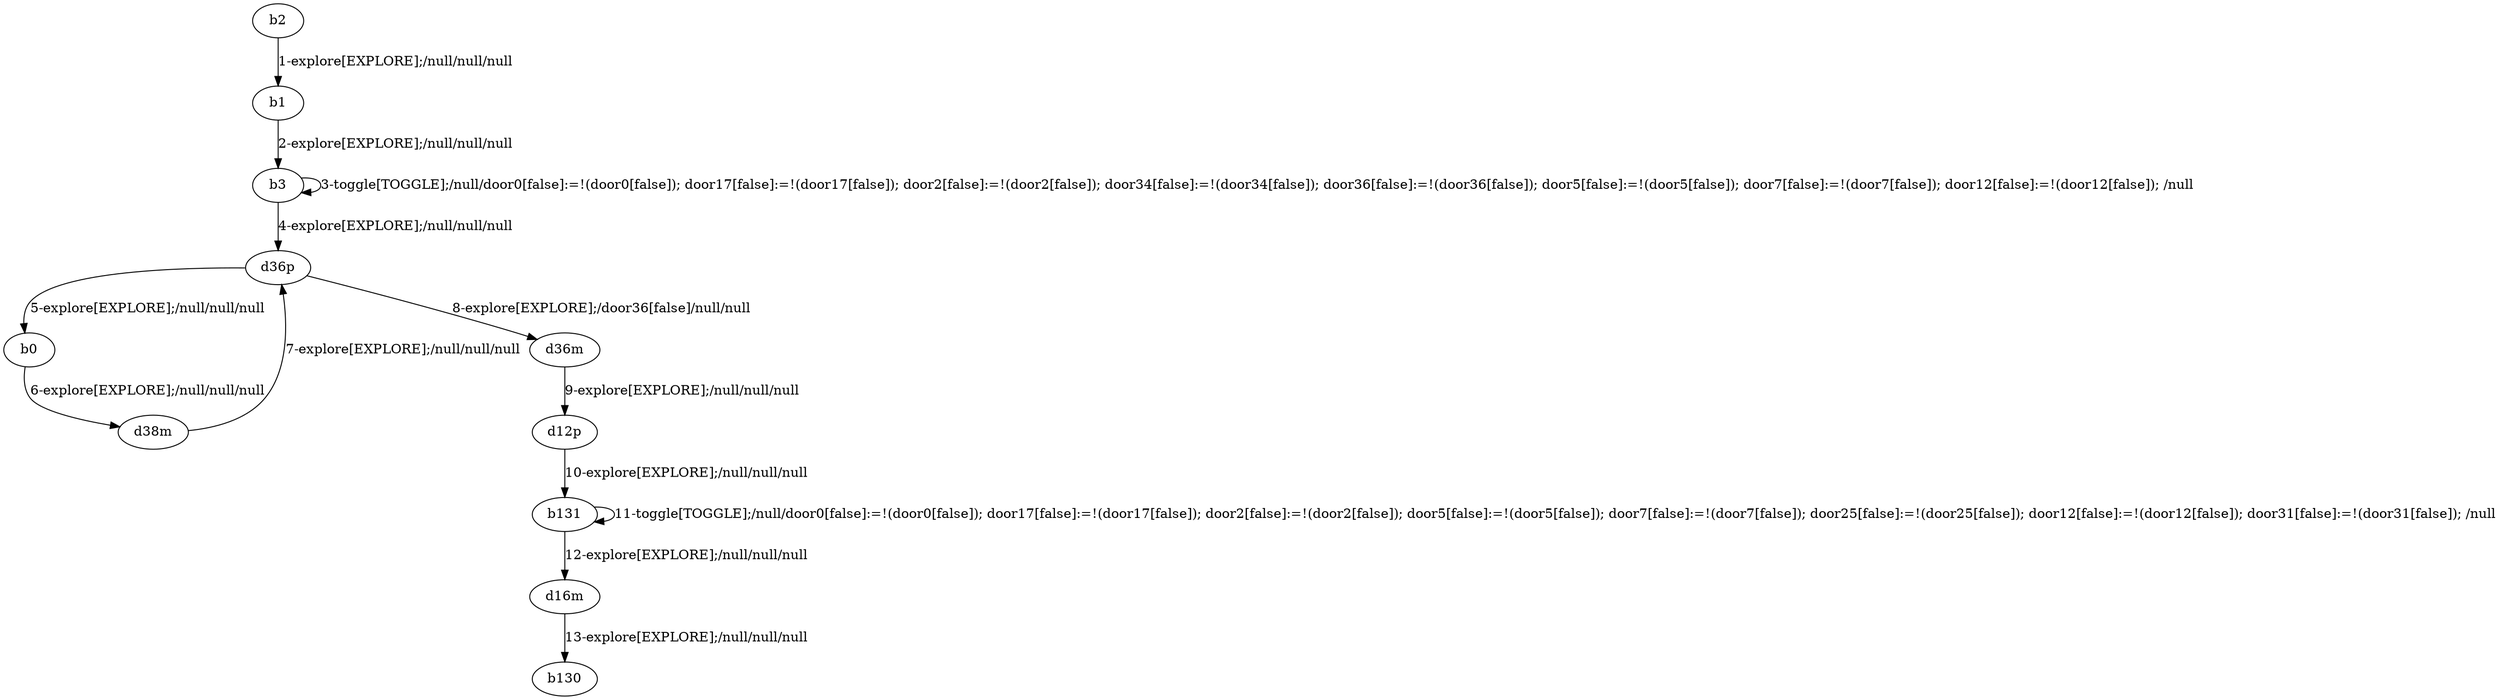 # Total number of goals covered by this test: 2
# b131 --> d16m
# d16m --> b130

digraph g {
"b2" -> "b1" [label = "1-explore[EXPLORE];/null/null/null"];
"b1" -> "b3" [label = "2-explore[EXPLORE];/null/null/null"];
"b3" -> "b3" [label = "3-toggle[TOGGLE];/null/door0[false]:=!(door0[false]); door17[false]:=!(door17[false]); door2[false]:=!(door2[false]); door34[false]:=!(door34[false]); door36[false]:=!(door36[false]); door5[false]:=!(door5[false]); door7[false]:=!(door7[false]); door12[false]:=!(door12[false]); /null"];
"b3" -> "d36p" [label = "4-explore[EXPLORE];/null/null/null"];
"d36p" -> "b0" [label = "5-explore[EXPLORE];/null/null/null"];
"b0" -> "d38m" [label = "6-explore[EXPLORE];/null/null/null"];
"d38m" -> "d36p" [label = "7-explore[EXPLORE];/null/null/null"];
"d36p" -> "d36m" [label = "8-explore[EXPLORE];/door36[false]/null/null"];
"d36m" -> "d12p" [label = "9-explore[EXPLORE];/null/null/null"];
"d12p" -> "b131" [label = "10-explore[EXPLORE];/null/null/null"];
"b131" -> "b131" [label = "11-toggle[TOGGLE];/null/door0[false]:=!(door0[false]); door17[false]:=!(door17[false]); door2[false]:=!(door2[false]); door5[false]:=!(door5[false]); door7[false]:=!(door7[false]); door25[false]:=!(door25[false]); door12[false]:=!(door12[false]); door31[false]:=!(door31[false]); /null"];
"b131" -> "d16m" [label = "12-explore[EXPLORE];/null/null/null"];
"d16m" -> "b130" [label = "13-explore[EXPLORE];/null/null/null"];
}